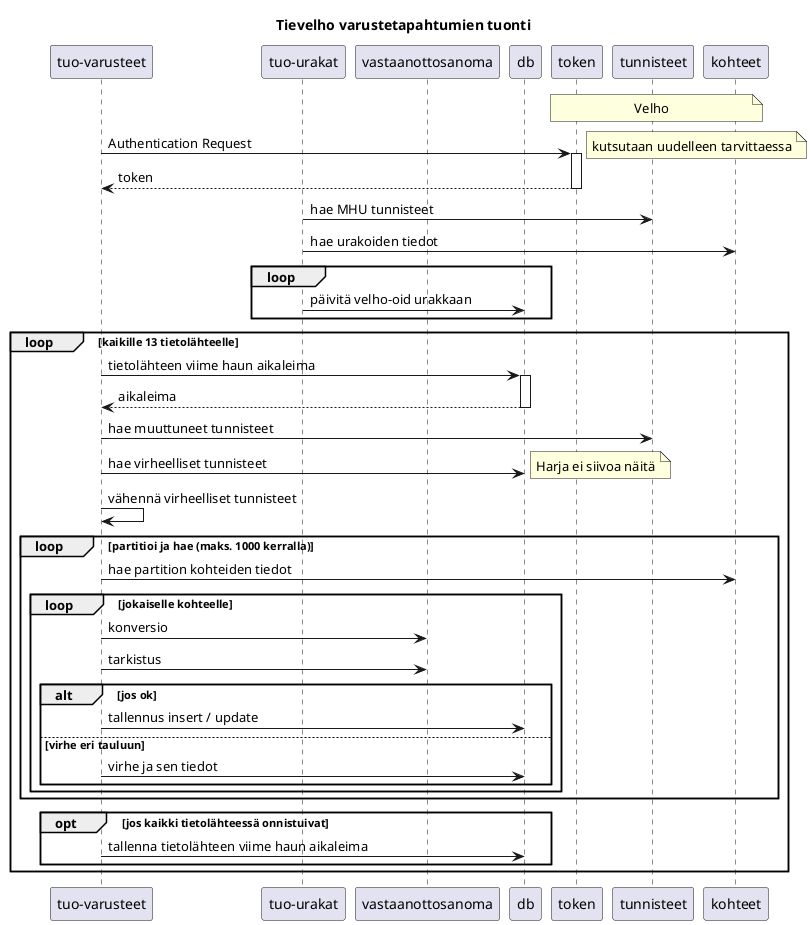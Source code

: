 // https://plantuml.com
// https://plugins.jetbrains.com/plugin/7017-plantuml-integration
@startuml
title Tievelho varustetapahtumien tuonti
participant "tuo-varusteet" as tuo_varusteet
participant "tuo-urakat" as tuo_urakat
participant vastaanottosanoma as vs
participant db as db
participant token
participant tunnisteet
participant kohteet

note over token, kohteet: Velho
tuo_varusteet->token : Authentication Request
activate token
note right:  kutsutaan uudelleen tarvittaessa
token-->tuo_varusteet: token
deactivate token

tuo_urakat->tunnisteet: hae MHU tunnisteet
tuo_urakat->kohteet: hae urakoiden tiedot
loop
  tuo_urakat->db: päivitä velho-oid urakkaan
end

loop kaikille 13 tietolähteelle
    tuo_varusteet->db: tietolähteen viime haun aikaleima
    activate db
    db-->tuo_varusteet: aikaleima
    deactivate db
    tuo_varusteet->tunnisteet: hae muuttuneet tunnisteet
    tuo_varusteet->db: hae virheelliset tunnisteet
    note right: Harja ei siivoa näitä
    tuo_varusteet->tuo_varusteet: vähennä virheelliset tunnisteet
    loop partitioi ja hae (maks. 1000 kerralla)
        tuo_varusteet->kohteet: hae partition kohteiden tiedot
        loop jokaiselle kohteelle
            tuo_varusteet->vs: konversio
            tuo_varusteet->vs: tarkistus
            alt jos ok
                tuo_varusteet->db: tallennus insert / update
            else virhe eri tauluun
                tuo_varusteet->db: virhe ja sen tiedot
            end
        end
    end
    opt jos kaikki tietolähteessä onnistuivat
        tuo_varusteet->db: tallenna tietolähteen viime haun aikaleima
    end
end
@enduml
